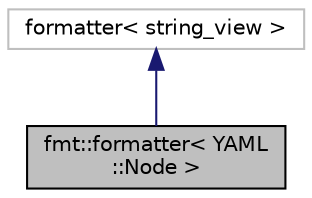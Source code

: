 digraph "fmt::formatter&lt; YAML::Node &gt;"
{
 // LATEX_PDF_SIZE
  edge [fontname="Helvetica",fontsize="10",labelfontname="Helvetica",labelfontsize="10"];
  node [fontname="Helvetica",fontsize="10",shape=record];
  Node1 [label="fmt::formatter\< YAML\l::Node \>",height=0.2,width=0.4,color="black", fillcolor="grey75", style="filled", fontcolor="black",tooltip="Formatting for YAML::Node objects."];
  Node2 -> Node1 [dir="back",color="midnightblue",fontsize="10",style="solid",fontname="Helvetica"];
  Node2 [label="formatter\< string_view \>",height=0.2,width=0.4,color="grey75", fillcolor="white", style="filled",tooltip=" "];
}
